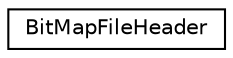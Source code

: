 digraph "Graphical Class Hierarchy"
{
  edge [fontname="Helvetica",fontsize="10",labelfontname="Helvetica",labelfontsize="10"];
  node [fontname="Helvetica",fontsize="10",shape=record];
  rankdir="LR";
  Node1 [label="BitMapFileHeader",height=0.2,width=0.4,color="black", fillcolor="white", style="filled",URL="$structBitMapFileHeader.html",tooltip="Struct for bmp file header. "];
}
